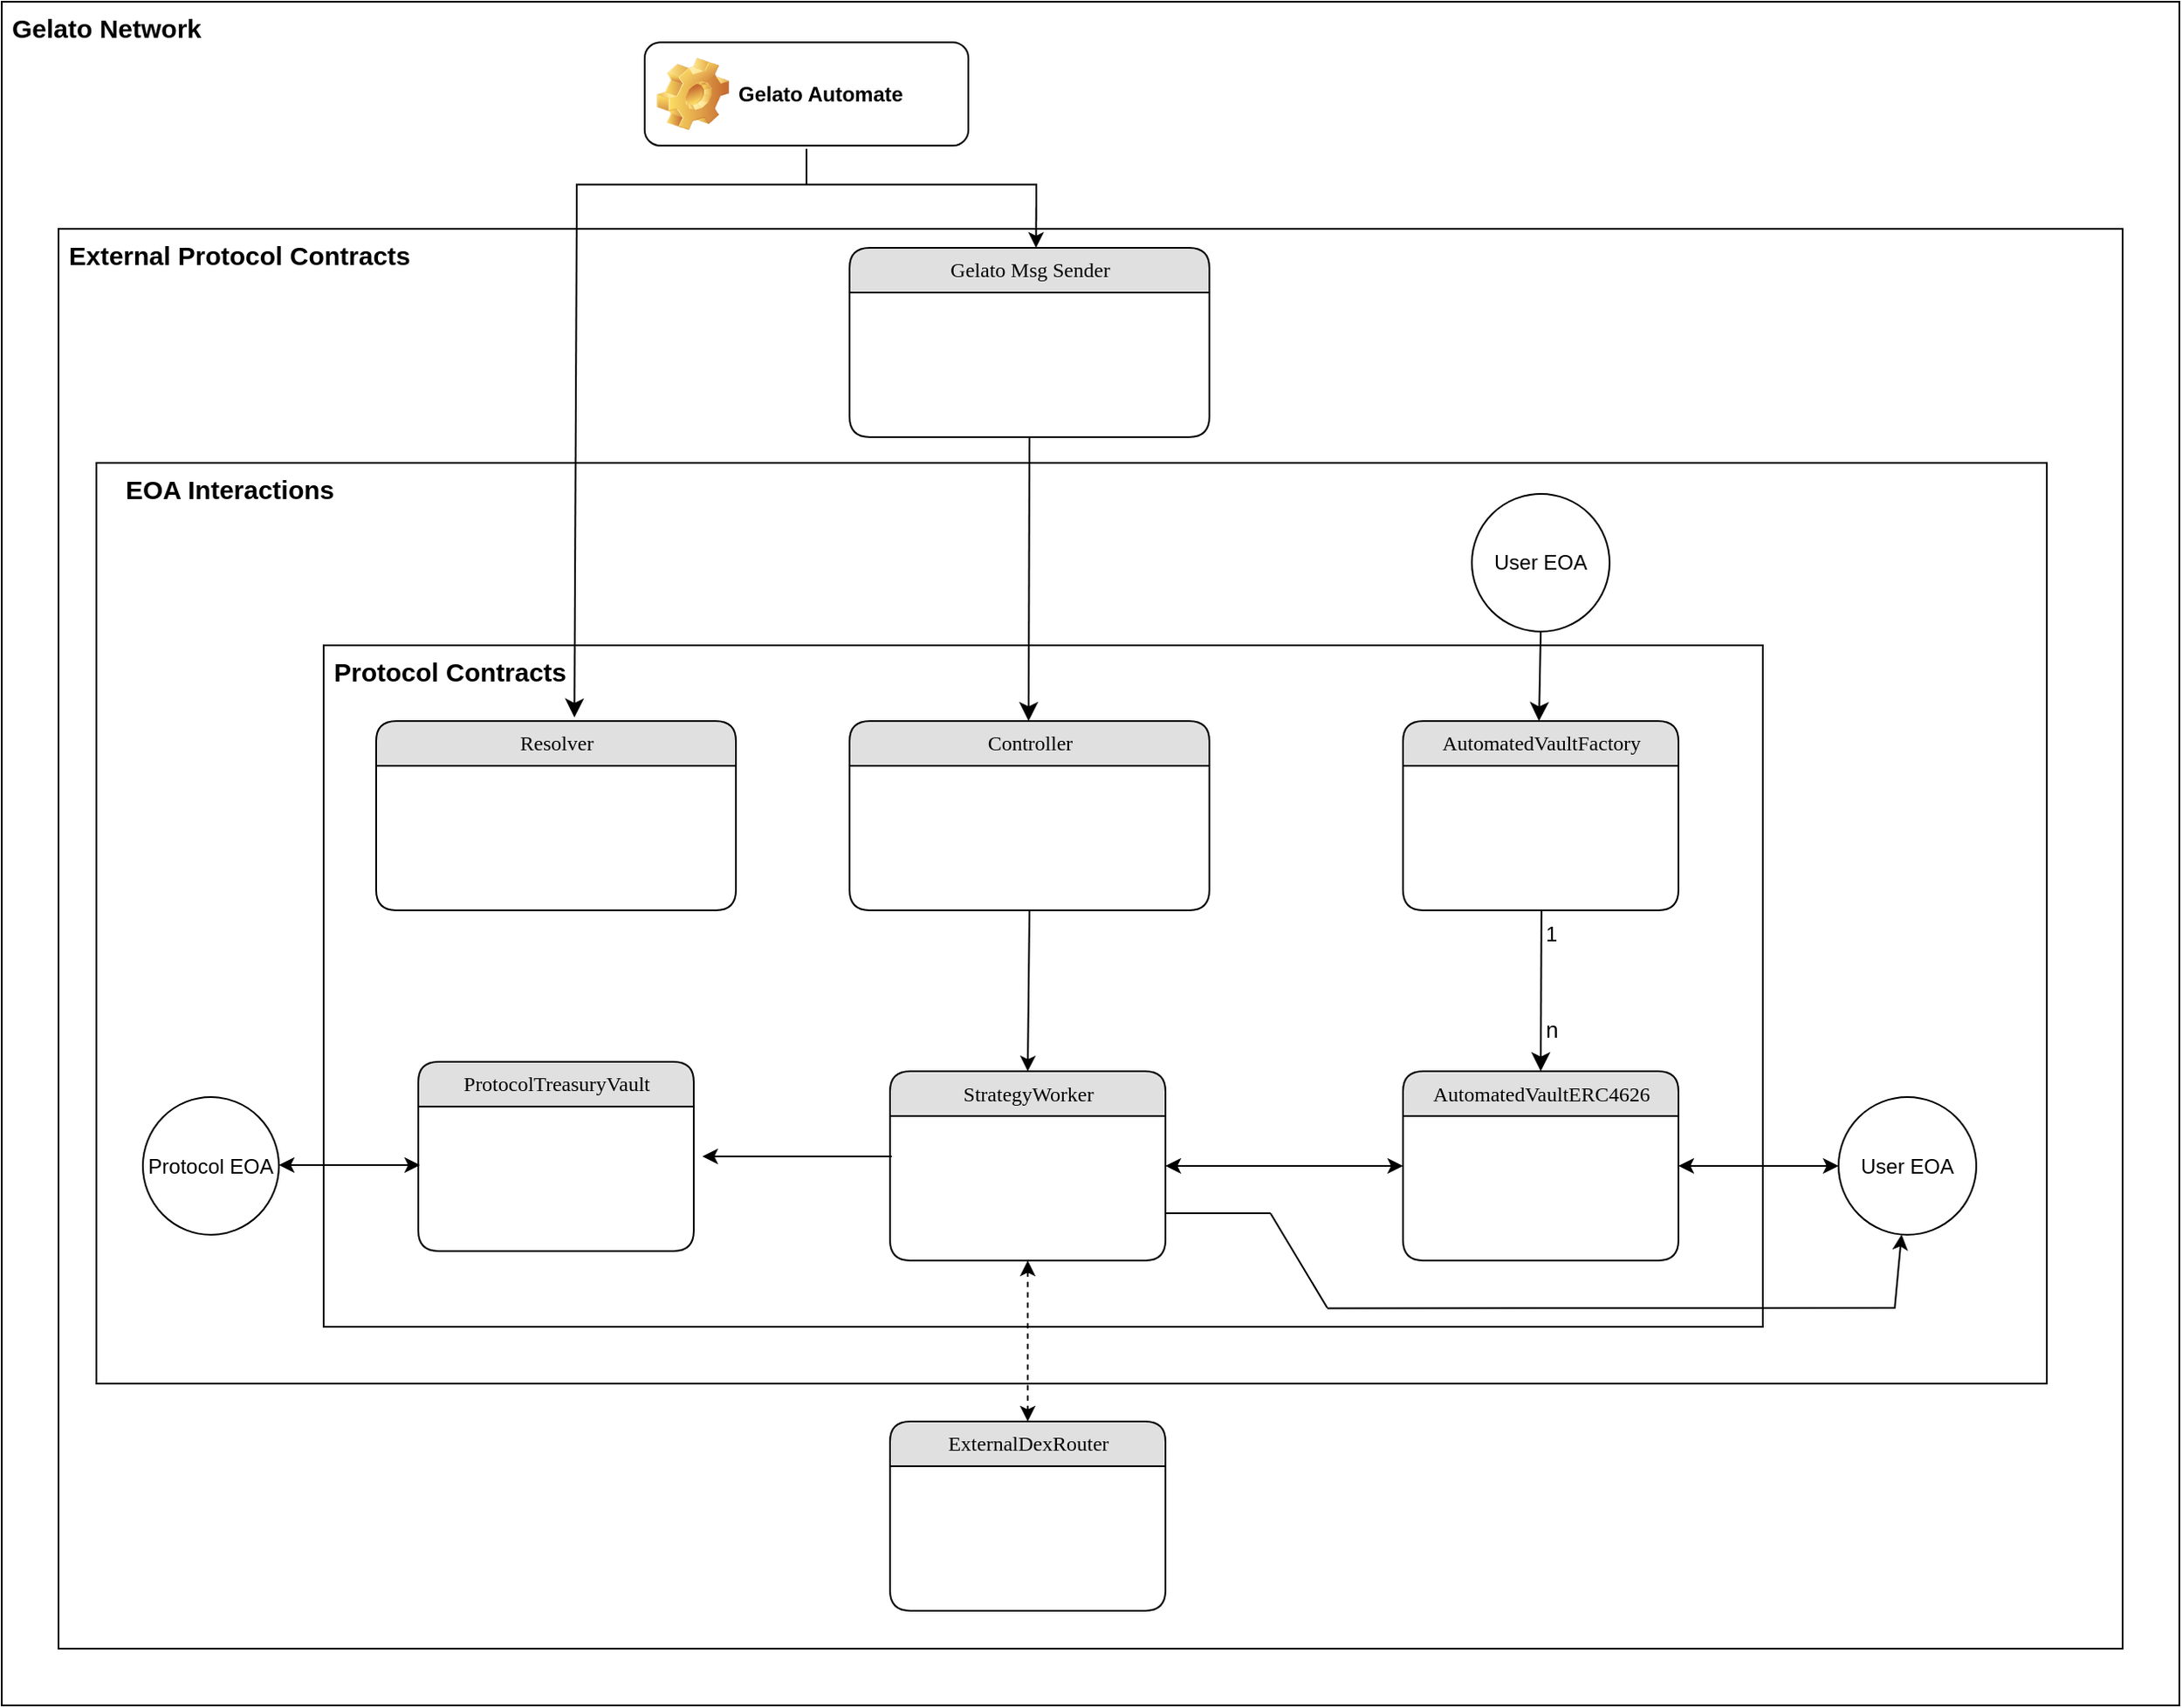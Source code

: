 <mxfile version="21.7.0" type="device">
  <diagram name="Page-1" id="b520641d-4fe3-3701-9064-5fc419738815">
    <mxGraphModel dx="2467" dy="2470" grid="1" gridSize="11" guides="1" tooltips="1" connect="1" arrows="1" fold="1" page="1" pageScale="1" pageWidth="1654" pageHeight="1169" background="none" math="0" shadow="0">
      <root>
        <mxCell id="0" />
        <mxCell id="1" parent="0" />
        <mxCell id="byzspxksrCd8A4GHxwi9-51" value="" style="rounded=0;whiteSpace=wrap;html=1;" parent="1" vertex="1">
          <mxGeometry x="242" y="-440" width="1265" height="990" as="geometry" />
        </mxCell>
        <mxCell id="byzspxksrCd8A4GHxwi9-53" value="" style="rounded=0;whiteSpace=wrap;html=1;" parent="1" vertex="1">
          <mxGeometry x="275" y="-308" width="1199" height="825" as="geometry" />
        </mxCell>
        <mxCell id="byzspxksrCd8A4GHxwi9-52" value="" style="rounded=0;whiteSpace=wrap;html=1;" parent="1" vertex="1">
          <mxGeometry x="297" y="-172" width="1133" height="535" as="geometry" />
        </mxCell>
        <mxCell id="byzspxksrCd8A4GHxwi9-50" value="" style="rounded=0;whiteSpace=wrap;html=1;" parent="1" vertex="1">
          <mxGeometry x="429" y="-66" width="836" height="396" as="geometry" />
        </mxCell>
        <mxCell id="byzspxksrCd8A4GHxwi9-5" value="User EOA" style="ellipse;whiteSpace=wrap;html=1;aspect=fixed;" parent="1" vertex="1">
          <mxGeometry x="1096" y="-154" width="80" height="80" as="geometry" />
        </mxCell>
        <mxCell id="byzspxksrCd8A4GHxwi9-6" style="edgeStyle=none;html=1;labelBackgroundColor=none;startFill=0;startSize=8;endFill=1;endSize=8;fontFamily=Verdana;fontSize=12;exitX=0.5;exitY=1;exitDx=0;exitDy=0;" parent="1" source="byzspxksrCd8A4GHxwi9-5" edge="1">
          <mxGeometry relative="1" as="geometry">
            <mxPoint x="1135.41" y="36" as="sourcePoint" />
            <mxPoint x="1135" y="-22" as="targetPoint" />
          </mxGeometry>
        </mxCell>
        <mxCell id="byzspxksrCd8A4GHxwi9-7" value="AutomatedVaultERC4626" style="swimlane;html=1;fontStyle=0;childLayout=stackLayout;horizontal=1;startSize=26;fillColor=#e0e0e0;horizontalStack=0;resizeParent=1;resizeLast=0;collapsible=1;marginBottom=0;swimlaneFillColor=#ffffff;align=center;rounded=1;shadow=0;comic=0;labelBackgroundColor=none;strokeWidth=1;fontFamily=Verdana;fontSize=12" parent="1" vertex="1">
          <mxGeometry x="1056" y="181.5" width="160" height="110" as="geometry" />
        </mxCell>
        <mxCell id="byzspxksrCd8A4GHxwi9-13" style="edgeStyle=none;html=1;labelBackgroundColor=none;startFill=0;startSize=8;endFill=1;endSize=8;fontFamily=Verdana;fontSize=12;exitX=0.5;exitY=1;exitDx=0;exitDy=0;entryX=0.5;entryY=0;entryDx=0;entryDy=0;" parent="1" target="byzspxksrCd8A4GHxwi9-7" edge="1">
          <mxGeometry relative="1" as="geometry">
            <mxPoint x="1136.41" y="88" as="sourcePoint" />
            <mxPoint x="1135.41" y="140" as="targetPoint" />
          </mxGeometry>
        </mxCell>
        <mxCell id="byzspxksrCd8A4GHxwi9-14" value="AutomatedVaultFactory" style="swimlane;html=1;fontStyle=0;childLayout=stackLayout;horizontal=1;startSize=26;fillColor=#e0e0e0;horizontalStack=0;resizeParent=1;resizeLast=0;collapsible=1;marginBottom=0;swimlaneFillColor=#ffffff;align=center;rounded=1;shadow=0;comic=0;labelBackgroundColor=none;strokeWidth=1;fontFamily=Verdana;fontSize=12" parent="1" vertex="1">
          <mxGeometry x="1056" y="-22" width="160" height="110" as="geometry" />
        </mxCell>
        <mxCell id="byzspxksrCd8A4GHxwi9-15" value="&lt;font style=&quot;font-size: 12px;&quot;&gt;1&lt;/font&gt;" style="text;html=1;strokeColor=none;fillColor=none;spacingLeft=4;spacingRight=4;whiteSpace=wrap;overflow=hidden;rotatable=0;points=[[0,0.5],[1,0.5]];portConstraint=eastwest;fontSize=12;" parent="1" vertex="1">
          <mxGeometry x="1133" y="88" width="22" height="22" as="geometry" />
        </mxCell>
        <mxCell id="byzspxksrCd8A4GHxwi9-16" value="&lt;font style=&quot;font-size: 13px;&quot;&gt;n&lt;/font&gt;" style="text;html=1;strokeColor=none;fillColor=none;spacingLeft=4;spacingRight=4;whiteSpace=wrap;overflow=hidden;rotatable=0;points=[[0,0.5],[1,0.5]];portConstraint=eastwest;fontSize=13;" parent="1" vertex="1">
          <mxGeometry x="1133" y="143" width="22" height="22" as="geometry" />
        </mxCell>
        <mxCell id="byzspxksrCd8A4GHxwi9-18" value="User EOA" style="ellipse;whiteSpace=wrap;html=1;aspect=fixed;" parent="1" vertex="1">
          <mxGeometry x="1309" y="196.5" width="80" height="80" as="geometry" />
        </mxCell>
        <mxCell id="byzspxksrCd8A4GHxwi9-20" value="" style="endArrow=classic;startArrow=classic;html=1;rounded=0;exitX=1;exitY=0.5;exitDx=0;exitDy=0;entryX=0;entryY=0.5;entryDx=0;entryDy=0;" parent="1" source="byzspxksrCd8A4GHxwi9-7" target="byzspxksrCd8A4GHxwi9-18" edge="1">
          <mxGeometry width="50" height="50" relative="1" as="geometry">
            <mxPoint x="946" y="116" as="sourcePoint" />
            <mxPoint x="996" y="66" as="targetPoint" />
          </mxGeometry>
        </mxCell>
        <mxCell id="byzspxksrCd8A4GHxwi9-22" value="StrategyWorker" style="swimlane;html=1;fontStyle=0;childLayout=stackLayout;horizontal=1;startSize=26;fillColor=#e0e0e0;horizontalStack=0;resizeParent=1;resizeLast=0;collapsible=1;marginBottom=0;swimlaneFillColor=#ffffff;align=center;rounded=1;shadow=0;comic=0;labelBackgroundColor=none;strokeWidth=1;fontFamily=Verdana;fontSize=12" parent="1" vertex="1">
          <mxGeometry x="758" y="181.5" width="160" height="110" as="geometry" />
        </mxCell>
        <mxCell id="byzspxksrCd8A4GHxwi9-26" value="Controller" style="swimlane;html=1;fontStyle=0;childLayout=stackLayout;horizontal=1;startSize=26;fillColor=#e0e0e0;horizontalStack=0;resizeParent=1;resizeLast=0;collapsible=1;marginBottom=0;swimlaneFillColor=#ffffff;align=center;rounded=1;shadow=0;comic=0;labelBackgroundColor=none;strokeWidth=1;fontFamily=Verdana;fontSize=12" parent="1" vertex="1">
          <mxGeometry x="734.5" y="-22" width="209" height="110" as="geometry" />
        </mxCell>
        <mxCell id="byzspxksrCd8A4GHxwi9-30" value="ExternalDexRouter" style="swimlane;html=1;fontStyle=0;childLayout=stackLayout;horizontal=1;startSize=26;fillColor=#e0e0e0;horizontalStack=0;resizeParent=1;resizeLast=0;collapsible=1;marginBottom=0;swimlaneFillColor=#ffffff;align=center;rounded=1;shadow=0;comic=0;labelBackgroundColor=none;strokeWidth=1;fontFamily=Verdana;fontSize=12" parent="1" vertex="1">
          <mxGeometry x="758" y="385" width="160" height="110" as="geometry" />
        </mxCell>
        <mxCell id="byzspxksrCd8A4GHxwi9-34" value="ProtocolTreasuryVault" style="swimlane;html=1;fontStyle=0;childLayout=stackLayout;horizontal=1;startSize=26;fillColor=#e0e0e0;horizontalStack=0;resizeParent=1;resizeLast=0;collapsible=1;marginBottom=0;swimlaneFillColor=#ffffff;align=center;rounded=1;shadow=0;comic=0;labelBackgroundColor=none;strokeWidth=1;fontFamily=Verdana;fontSize=12" parent="1" vertex="1">
          <mxGeometry x="484" y="176" width="160" height="110" as="geometry" />
        </mxCell>
        <mxCell id="byzspxksrCd8A4GHxwi9-38" value="" style="endArrow=classic;startArrow=classic;html=1;rounded=0;exitX=1;exitY=0.5;exitDx=0;exitDy=0;entryX=0;entryY=0.5;entryDx=0;entryDy=0;" parent="1" source="byzspxksrCd8A4GHxwi9-22" target="byzspxksrCd8A4GHxwi9-7" edge="1">
          <mxGeometry width="50" height="50" relative="1" as="geometry">
            <mxPoint x="935" y="193" as="sourcePoint" />
            <mxPoint x="985" y="143" as="targetPoint" />
          </mxGeometry>
        </mxCell>
        <mxCell id="byzspxksrCd8A4GHxwi9-44" style="edgeStyle=none;html=1;labelBackgroundColor=none;startFill=0;startSize=8;endFill=1;endSize=8;fontFamily=Verdana;fontSize=12;exitX=0.5;exitY=1;exitDx=0;exitDy=0;" parent="1" source="stzLwv41HhVOiGjMC_Pm-5" edge="1">
          <mxGeometry relative="1" as="geometry">
            <mxPoint x="839" y="-74" as="sourcePoint" />
            <mxPoint x="838.5" y="-22" as="targetPoint" />
          </mxGeometry>
        </mxCell>
        <mxCell id="byzspxksrCd8A4GHxwi9-45" value="" style="endArrow=classic;html=1;rounded=0;entryX=0.5;entryY=0;entryDx=0;entryDy=0;exitX=0.5;exitY=1;exitDx=0;exitDy=0;" parent="1" source="byzspxksrCd8A4GHxwi9-26" target="byzspxksrCd8A4GHxwi9-22" edge="1">
          <mxGeometry width="50" height="50" relative="1" as="geometry">
            <mxPoint x="825" y="88" as="sourcePoint" />
            <mxPoint x="985" y="110" as="targetPoint" />
          </mxGeometry>
        </mxCell>
        <mxCell id="byzspxksrCd8A4GHxwi9-46" value="" style="endArrow=classic;html=1;rounded=0;" parent="1" edge="1">
          <mxGeometry width="50" height="50" relative="1" as="geometry">
            <mxPoint x="759" y="231" as="sourcePoint" />
            <mxPoint x="649" y="231" as="targetPoint" />
          </mxGeometry>
        </mxCell>
        <mxCell id="byzspxksrCd8A4GHxwi9-47" value="" style="endArrow=classic;startArrow=classic;html=1;rounded=0;dashed=1;entryX=0.5;entryY=0;entryDx=0;entryDy=0;exitX=0.5;exitY=1;exitDx=0;exitDy=0;" parent="1" source="byzspxksrCd8A4GHxwi9-22" target="byzspxksrCd8A4GHxwi9-30" edge="1">
          <mxGeometry width="50" height="50" relative="1" as="geometry">
            <mxPoint x="836" y="308" as="sourcePoint" />
            <mxPoint x="838" y="374" as="targetPoint" />
          </mxGeometry>
        </mxCell>
        <mxCell id="byzspxksrCd8A4GHxwi9-48" value="Gelato Automate" style="label;whiteSpace=wrap;html=1;image=img/clipart/Gear_128x128.png" parent="1" vertex="1">
          <mxGeometry x="615.5" y="-416.37" width="188" height="60" as="geometry" />
        </mxCell>
        <mxCell id="byzspxksrCd8A4GHxwi9-54" value="&lt;font style=&quot;font-size: 15px;&quot;&gt;Gelato Network&amp;nbsp;&lt;br&gt;&lt;/font&gt;" style="text;html=1;strokeColor=none;fillColor=none;spacingLeft=4;spacingRight=4;whiteSpace=wrap;overflow=hidden;rotatable=0;points=[[0,0.5],[1,0.5]];portConstraint=eastwest;fontSize=15;fontStyle=1" parent="1" vertex="1">
          <mxGeometry x="242" y="-440" width="176" height="33" as="geometry" />
        </mxCell>
        <mxCell id="byzspxksrCd8A4GHxwi9-55" value="&lt;font style=&quot;font-size: 15px;&quot;&gt;External Protocol Contracts&lt;/font&gt;" style="text;html=1;strokeColor=none;fillColor=none;spacingLeft=4;spacingRight=4;whiteSpace=wrap;overflow=hidden;rotatable=0;points=[[0,0.5],[1,0.5]];portConstraint=eastwest;fontSize=15;fontStyle=1" parent="1" vertex="1">
          <mxGeometry x="275" y="-308" width="231" height="33" as="geometry" />
        </mxCell>
        <mxCell id="byzspxksrCd8A4GHxwi9-56" value="&lt;font style=&quot;font-size: 15px;&quot;&gt;EOA Interactions&lt;/font&gt;" style="text;html=1;strokeColor=none;fillColor=none;spacingLeft=4;spacingRight=4;whiteSpace=wrap;overflow=hidden;rotatable=0;points=[[0,0.5],[1,0.5]];portConstraint=eastwest;fontSize=15;fontStyle=1" parent="1" vertex="1">
          <mxGeometry x="308" y="-172" width="231" height="33" as="geometry" />
        </mxCell>
        <mxCell id="byzspxksrCd8A4GHxwi9-57" value="&lt;font style=&quot;font-size: 15px;&quot;&gt;Protocol Contracts&lt;/font&gt;" style="text;html=1;strokeColor=none;fillColor=none;spacingLeft=4;spacingRight=4;whiteSpace=wrap;overflow=hidden;rotatable=0;points=[[0,0.5],[1,0.5]];portConstraint=eastwest;fontSize=15;fontStyle=1" parent="1" vertex="1">
          <mxGeometry x="429" y="-66" width="231" height="33" as="geometry" />
        </mxCell>
        <mxCell id="t4ZX40rrtwbt4coiygym-1" value="Protocol EOA" style="ellipse;whiteSpace=wrap;html=1;aspect=fixed;" parent="1" vertex="1">
          <mxGeometry x="324" y="196.5" width="79" height="80" as="geometry" />
        </mxCell>
        <mxCell id="t4ZX40rrtwbt4coiygym-2" value="" style="endArrow=classic;startArrow=classic;html=1;rounded=0;exitX=1;exitY=0.5;exitDx=0;exitDy=0;entryX=0;entryY=0.5;entryDx=0;entryDy=0;" parent="1" edge="1">
          <mxGeometry width="50" height="50" relative="1" as="geometry">
            <mxPoint x="403" y="236" as="sourcePoint" />
            <mxPoint x="485" y="236" as="targetPoint" />
          </mxGeometry>
        </mxCell>
        <mxCell id="2Bs2pCo_Wtoiy8jxE3Da-3" value="" style="endArrow=none;html=1;rounded=0;exitX=1;exitY=0.75;exitDx=0;exitDy=0;" parent="1" source="byzspxksrCd8A4GHxwi9-22" edge="1">
          <mxGeometry width="50" height="50" relative="1" as="geometry">
            <mxPoint x="924" y="314" as="sourcePoint" />
            <mxPoint x="979" y="264" as="targetPoint" />
          </mxGeometry>
        </mxCell>
        <mxCell id="2Bs2pCo_Wtoiy8jxE3Da-4" value="" style="endArrow=none;html=1;rounded=0;exitX=1;exitY=0.75;exitDx=0;exitDy=0;" parent="1" edge="1">
          <mxGeometry width="50" height="50" relative="1" as="geometry">
            <mxPoint x="979" y="264" as="sourcePoint" />
            <mxPoint x="1012" y="319" as="targetPoint" />
          </mxGeometry>
        </mxCell>
        <mxCell id="2Bs2pCo_Wtoiy8jxE3Da-9" value="" style="endArrow=none;html=1;rounded=0;entryX=0.945;entryY=0.917;entryDx=0;entryDy=0;entryPerimeter=0;" parent="1" edge="1">
          <mxGeometry width="50" height="50" relative="1" as="geometry">
            <mxPoint x="1012" y="319.26" as="sourcePoint" />
            <mxPoint x="1342.055" y="319.002" as="targetPoint" />
          </mxGeometry>
        </mxCell>
        <mxCell id="2Bs2pCo_Wtoiy8jxE3Da-10" value="" style="endArrow=classic;html=1;rounded=0;exitX=0.922;exitY=0.918;exitDx=0;exitDy=0;exitPerimeter=0;" parent="1" source="byzspxksrCd8A4GHxwi9-52" target="byzspxksrCd8A4GHxwi9-18" edge="1">
          <mxGeometry width="50" height="50" relative="1" as="geometry">
            <mxPoint x="1364" y="330" as="sourcePoint" />
            <mxPoint x="1414" y="280" as="targetPoint" />
          </mxGeometry>
        </mxCell>
        <mxCell id="stzLwv41HhVOiGjMC_Pm-1" value="Resolver" style="swimlane;html=1;fontStyle=0;childLayout=stackLayout;horizontal=1;startSize=26;fillColor=#e0e0e0;horizontalStack=0;resizeParent=1;resizeLast=0;collapsible=1;marginBottom=0;swimlaneFillColor=#ffffff;align=center;rounded=1;shadow=0;comic=0;labelBackgroundColor=none;strokeWidth=1;fontFamily=Verdana;fontSize=12" vertex="1" parent="1">
          <mxGeometry x="459.5" y="-22" width="209" height="110" as="geometry" />
        </mxCell>
        <mxCell id="stzLwv41HhVOiGjMC_Pm-2" value="" style="strokeWidth=1;html=1;shape=mxgraph.flowchart.annotation_2;align=left;labelPosition=right;pointerEvents=1;rotation=90;" vertex="1" parent="1">
          <mxGeometry x="688.75" y="-467.25" width="41.5" height="267" as="geometry" />
        </mxCell>
        <mxCell id="stzLwv41HhVOiGjMC_Pm-3" style="edgeStyle=none;html=1;labelBackgroundColor=none;startFill=0;startSize=8;endFill=1;endSize=8;fontFamily=Verdana;fontSize=12;exitX=1;exitY=1;exitDx=0;exitDy=0;entryX=0.551;entryY=-0.019;entryDx=0;entryDy=0;entryPerimeter=0;exitPerimeter=0;" edge="1" parent="1" source="stzLwv41HhVOiGjMC_Pm-2" target="stzLwv41HhVOiGjMC_Pm-1">
          <mxGeometry relative="1" as="geometry">
            <mxPoint x="575.5" y="-198" as="sourcePoint" />
            <mxPoint x="575" y="-146" as="targetPoint" />
          </mxGeometry>
        </mxCell>
        <mxCell id="stzLwv41HhVOiGjMC_Pm-5" value="Gelato Msg Sender" style="swimlane;html=1;fontStyle=0;childLayout=stackLayout;horizontal=1;startSize=26;fillColor=#e0e0e0;horizontalStack=0;resizeParent=1;resizeLast=0;collapsible=1;marginBottom=0;swimlaneFillColor=#ffffff;align=center;rounded=1;shadow=0;comic=0;labelBackgroundColor=none;strokeWidth=1;fontFamily=Verdana;fontSize=12" vertex="1" parent="1">
          <mxGeometry x="734.5" y="-297" width="209" height="110" as="geometry" />
        </mxCell>
        <mxCell id="stzLwv41HhVOiGjMC_Pm-7" value="" style="endArrow=classic;html=1;rounded=0;entryX=0.661;entryY=0.111;entryDx=0;entryDy=0;entryPerimeter=0;" edge="1" parent="1">
          <mxGeometry width="50" height="50" relative="1" as="geometry">
            <mxPoint x="842.88" y="-320.81" as="sourcePoint" />
            <mxPoint x="842.825" y="-297.0" as="targetPoint" />
          </mxGeometry>
        </mxCell>
      </root>
    </mxGraphModel>
  </diagram>
</mxfile>
